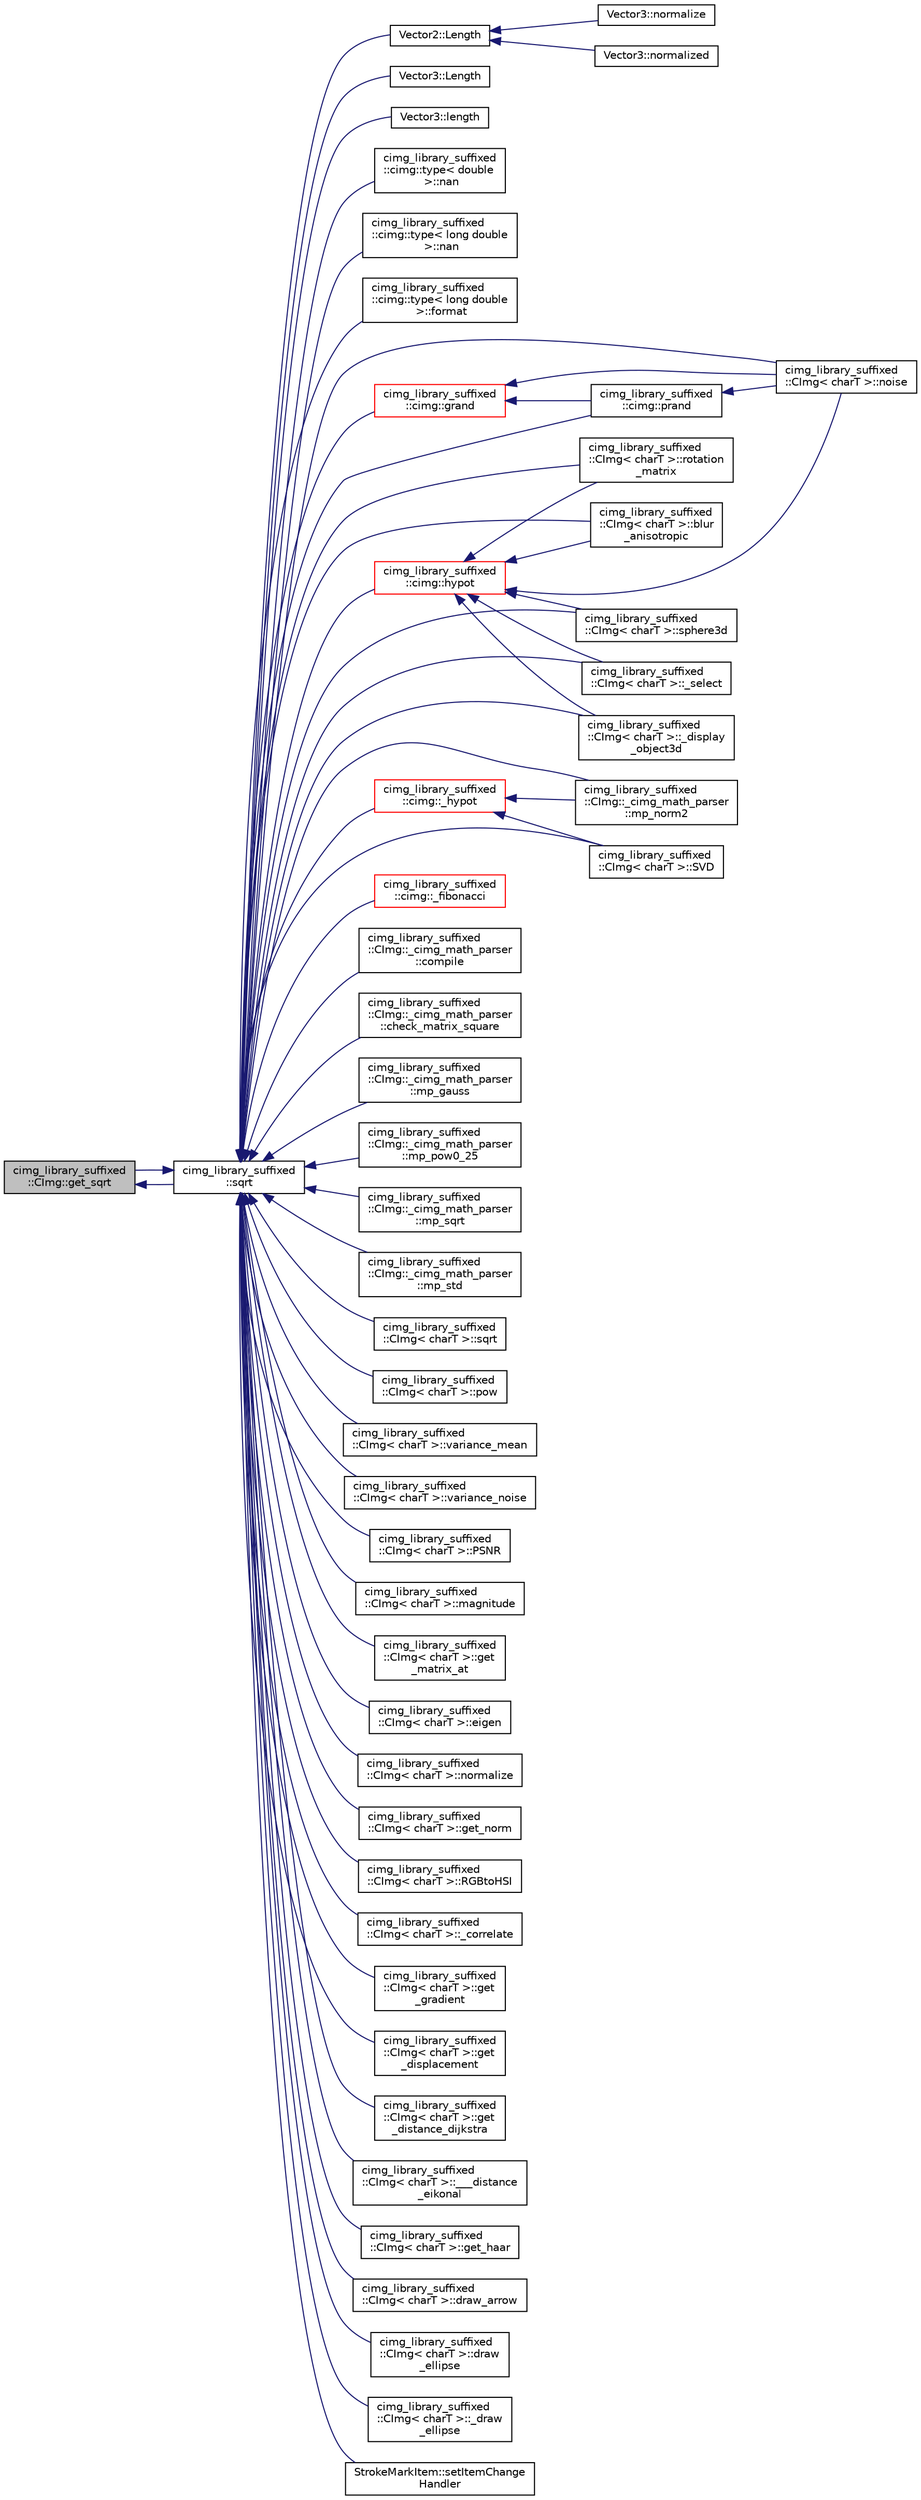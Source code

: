 digraph "cimg_library_suffixed::CImg::get_sqrt"
{
  edge [fontname="Helvetica",fontsize="10",labelfontname="Helvetica",labelfontsize="10"];
  node [fontname="Helvetica",fontsize="10",shape=record];
  rankdir="LR";
  Node2019 [label="cimg_library_suffixed\l::CImg::get_sqrt",height=0.2,width=0.4,color="black", fillcolor="grey75", style="filled", fontcolor="black"];
  Node2019 -> Node2020 [dir="back",color="midnightblue",fontsize="10",style="solid",fontname="Helvetica"];
  Node2020 [label="cimg_library_suffixed\l::sqrt",height=0.2,width=0.4,color="black", fillcolor="white", style="filled",URL="$namespacecimg__library__suffixed.html#a00d0fd9a21d8d5e8a9fa4033593e6acf"];
  Node2020 -> Node2021 [dir="back",color="midnightblue",fontsize="10",style="solid",fontname="Helvetica"];
  Node2021 [label="Vector2::Length",height=0.2,width=0.4,color="black", fillcolor="white", style="filled",URL="$class_vector2.html#a1456574eef2b9747e42c9a84f72145e1"];
  Node2021 -> Node2022 [dir="back",color="midnightblue",fontsize="10",style="solid",fontname="Helvetica"];
  Node2022 [label="Vector3::normalized",height=0.2,width=0.4,color="black", fillcolor="white", style="filled",URL="$class_vector3.html#ac41bad1b2f43442abc3b7d4c6909f2a9"];
  Node2021 -> Node2023 [dir="back",color="midnightblue",fontsize="10",style="solid",fontname="Helvetica"];
  Node2023 [label="Vector3::normalize",height=0.2,width=0.4,color="black", fillcolor="white", style="filled",URL="$class_vector3.html#a09492cd405b7d56cd836ff1fa261eaef"];
  Node2020 -> Node2024 [dir="back",color="midnightblue",fontsize="10",style="solid",fontname="Helvetica"];
  Node2024 [label="Vector3::Length",height=0.2,width=0.4,color="black", fillcolor="white", style="filled",URL="$class_vector3.html#a8bb6e472c495241786a3b430ef7d49ea"];
  Node2020 -> Node2025 [dir="back",color="midnightblue",fontsize="10",style="solid",fontname="Helvetica"];
  Node2025 [label="Vector3::length",height=0.2,width=0.4,color="black", fillcolor="white", style="filled",URL="$class_vector3.html#a880e24001b763630ecf552b0fde16488"];
  Node2020 -> Node2026 [dir="back",color="midnightblue",fontsize="10",style="solid",fontname="Helvetica"];
  Node2026 [label="cimg_library_suffixed\l::cimg::type\< double\l \>::nan",height=0.2,width=0.4,color="black", fillcolor="white", style="filled",URL="$structcimg__library__suffixed_1_1cimg_1_1type_3_01double_01_4.html#ae3c33f103b0328e4455c88a36bdccdcc"];
  Node2020 -> Node2027 [dir="back",color="midnightblue",fontsize="10",style="solid",fontname="Helvetica"];
  Node2027 [label="cimg_library_suffixed\l::cimg::type\< long double\l \>::nan",height=0.2,width=0.4,color="black", fillcolor="white", style="filled",URL="$structcimg__library__suffixed_1_1cimg_1_1type_3_01long_01double_01_4.html#a534ad4ae798d7dd30333fb9a045344b3"];
  Node2020 -> Node2028 [dir="back",color="midnightblue",fontsize="10",style="solid",fontname="Helvetica"];
  Node2028 [label="cimg_library_suffixed\l::cimg::type\< long double\l \>::format",height=0.2,width=0.4,color="black", fillcolor="white", style="filled",URL="$structcimg__library__suffixed_1_1cimg_1_1type_3_01long_01double_01_4.html#a89d8c31aa610f90c6cb16409d32954c1"];
  Node2020 -> Node2029 [dir="back",color="midnightblue",fontsize="10",style="solid",fontname="Helvetica"];
  Node2029 [label="cimg_library_suffixed\l::cimg::grand",height=0.2,width=0.4,color="red", fillcolor="white", style="filled",URL="$namespacecimg__library__suffixed_1_1cimg.html#aa12c572ad67f655e27f7b8e3e76dafa5",tooltip="Return a random variable following a gaussian distribution and a standard deviation of 1..."];
  Node2029 -> Node2030 [dir="back",color="midnightblue",fontsize="10",style="solid",fontname="Helvetica"];
  Node2030 [label="cimg_library_suffixed\l::cimg::prand",height=0.2,width=0.4,color="black", fillcolor="white", style="filled",URL="$namespacecimg__library__suffixed_1_1cimg.html#a2a18bbfb6a496d8d5a02943be8eaa936",tooltip="Return a random variable following a Poisson distribution of parameter z. "];
  Node2030 -> Node2031 [dir="back",color="midnightblue",fontsize="10",style="solid",fontname="Helvetica"];
  Node2031 [label="cimg_library_suffixed\l::CImg\< charT \>::noise",height=0.2,width=0.4,color="black", fillcolor="white", style="filled",URL="$structcimg__library__suffixed_1_1_c_img.html#a6049c651eefc3a13b8f7d1fc3ff225d7",tooltip="Add random noise to pixel values. "];
  Node2029 -> Node2031 [dir="back",color="midnightblue",fontsize="10",style="solid",fontname="Helvetica"];
  Node2020 -> Node2030 [dir="back",color="midnightblue",fontsize="10",style="solid",fontname="Helvetica"];
  Node2020 -> Node2033 [dir="back",color="midnightblue",fontsize="10",style="solid",fontname="Helvetica"];
  Node2033 [label="cimg_library_suffixed\l::cimg::hypot",height=0.2,width=0.4,color="red", fillcolor="white", style="filled",URL="$namespacecimg__library__suffixed_1_1cimg.html#af556f826a8b7acb2fbbaa5259e6d95e8",tooltip="Return sqrt(x^2 + y^2). "];
  Node2033 -> Node2034 [dir="back",color="midnightblue",fontsize="10",style="solid",fontname="Helvetica"];
  Node2034 [label="cimg_library_suffixed\l::CImg\< charT \>::rotation\l_matrix",height=0.2,width=0.4,color="black", fillcolor="white", style="filled",URL="$structcimg__library__suffixed_1_1_c_img.html#a18ba2075fe783f6b185de03695bd625f",tooltip="Return a 3x3 rotation matrix from an { axis + angle } or a quaternion. "];
  Node2033 -> Node2031 [dir="back",color="midnightblue",fontsize="10",style="solid",fontname="Helvetica"];
  Node2033 -> Node2035 [dir="back",color="midnightblue",fontsize="10",style="solid",fontname="Helvetica"];
  Node2035 [label="cimg_library_suffixed\l::CImg\< charT \>::blur\l_anisotropic",height=0.2,width=0.4,color="black", fillcolor="white", style="filled",URL="$structcimg__library__suffixed_1_1_c_img.html#af3c29f70168c4443e3f6f887834819b0",tooltip="Blur image anisotropically, directed by a field of diffusion tensors. "];
  Node2033 -> Node2037 [dir="back",color="midnightblue",fontsize="10",style="solid",fontname="Helvetica"];
  Node2037 [label="cimg_library_suffixed\l::CImg\< charT \>::sphere3d",height=0.2,width=0.4,color="black", fillcolor="white", style="filled",URL="$structcimg__library__suffixed_1_1_c_img.html#a8025573f639ba766ca2270bf10c2d00f",tooltip="Generate a 3d sphere. "];
  Node2033 -> Node2040 [dir="back",color="midnightblue",fontsize="10",style="solid",fontname="Helvetica"];
  Node2040 [label="cimg_library_suffixed\l::CImg\< charT \>::_select",height=0.2,width=0.4,color="black", fillcolor="white", style="filled",URL="$structcimg__library__suffixed_1_1_c_img.html#ad9b7141242d0b6e861a8014112ddb5b5"];
  Node2033 -> Node2041 [dir="back",color="midnightblue",fontsize="10",style="solid",fontname="Helvetica"];
  Node2041 [label="cimg_library_suffixed\l::CImg\< charT \>::_display\l_object3d",height=0.2,width=0.4,color="black", fillcolor="white", style="filled",URL="$structcimg__library__suffixed_1_1_c_img.html#a8b40db5a9818c3f961a90840b271de6c"];
  Node2020 -> Node2042 [dir="back",color="midnightblue",fontsize="10",style="solid",fontname="Helvetica"];
  Node2042 [label="cimg_library_suffixed\l::cimg::_hypot",height=0.2,width=0.4,color="red", fillcolor="white", style="filled",URL="$namespacecimg__library__suffixed_1_1cimg.html#a9e49b17ee53d34a8df49b655eb915572"];
  Node2042 -> Node2044 [dir="back",color="midnightblue",fontsize="10",style="solid",fontname="Helvetica"];
  Node2044 [label="cimg_library_suffixed\l::CImg::_cimg_math_parser\l::mp_norm2",height=0.2,width=0.4,color="black", fillcolor="white", style="filled",URL="$structcimg__library__suffixed_1_1_c_img_1_1__cimg__math__parser.html#aa468e9f75b463a6b71521143b36b0e6c"];
  Node2042 -> Node2045 [dir="back",color="midnightblue",fontsize="10",style="solid",fontname="Helvetica"];
  Node2045 [label="cimg_library_suffixed\l::CImg\< charT \>::SVD",height=0.2,width=0.4,color="black", fillcolor="white", style="filled",URL="$structcimg__library__suffixed_1_1_c_img.html#a33c8a817208b7aa571350457969e9dbe",tooltip="Compute the SVD of the instance image, viewed as a general matrix. "];
  Node2020 -> Node2046 [dir="back",color="midnightblue",fontsize="10",style="solid",fontname="Helvetica"];
  Node2046 [label="cimg_library_suffixed\l::cimg::_fibonacci",height=0.2,width=0.4,color="red", fillcolor="white", style="filled",URL="$namespacecimg__library__suffixed_1_1cimg.html#af54e8ac35c9b3c07062005881b2c4e08"];
  Node2020 -> Node2048 [dir="back",color="midnightblue",fontsize="10",style="solid",fontname="Helvetica"];
  Node2048 [label="cimg_library_suffixed\l::CImg::_cimg_math_parser\l::compile",height=0.2,width=0.4,color="black", fillcolor="white", style="filled",URL="$structcimg__library__suffixed_1_1_c_img_1_1__cimg__math__parser.html#a318c44c5d1f4f0114355f37ace87a4ae"];
  Node2020 -> Node2050 [dir="back",color="midnightblue",fontsize="10",style="solid",fontname="Helvetica"];
  Node2050 [label="cimg_library_suffixed\l::CImg::_cimg_math_parser\l::check_matrix_square",height=0.2,width=0.4,color="black", fillcolor="white", style="filled",URL="$structcimg__library__suffixed_1_1_c_img_1_1__cimg__math__parser.html#a9eaf3a1d2c38a1a1b9275604320fc1cc"];
  Node2020 -> Node2051 [dir="back",color="midnightblue",fontsize="10",style="solid",fontname="Helvetica"];
  Node2051 [label="cimg_library_suffixed\l::CImg::_cimg_math_parser\l::mp_gauss",height=0.2,width=0.4,color="black", fillcolor="white", style="filled",URL="$structcimg__library__suffixed_1_1_c_img_1_1__cimg__math__parser.html#a660dabe36da3de2426f95518b193a5d2"];
  Node2020 -> Node2044 [dir="back",color="midnightblue",fontsize="10",style="solid",fontname="Helvetica"];
  Node2020 -> Node2052 [dir="back",color="midnightblue",fontsize="10",style="solid",fontname="Helvetica"];
  Node2052 [label="cimg_library_suffixed\l::CImg::_cimg_math_parser\l::mp_pow0_25",height=0.2,width=0.4,color="black", fillcolor="white", style="filled",URL="$structcimg__library__suffixed_1_1_c_img_1_1__cimg__math__parser.html#a42f0fb80eb4594999a4e8d2d78576ef1"];
  Node2020 -> Node2053 [dir="back",color="midnightblue",fontsize="10",style="solid",fontname="Helvetica"];
  Node2053 [label="cimg_library_suffixed\l::CImg::_cimg_math_parser\l::mp_sqrt",height=0.2,width=0.4,color="black", fillcolor="white", style="filled",URL="$structcimg__library__suffixed_1_1_c_img_1_1__cimg__math__parser.html#a8442cdc97415d4a13c836be4b5c2d3e4"];
  Node2020 -> Node2054 [dir="back",color="midnightblue",fontsize="10",style="solid",fontname="Helvetica"];
  Node2054 [label="cimg_library_suffixed\l::CImg::_cimg_math_parser\l::mp_std",height=0.2,width=0.4,color="black", fillcolor="white", style="filled",URL="$structcimg__library__suffixed_1_1_c_img_1_1__cimg__math__parser.html#a4a185f2bbb7f992ad1f847585090cd5b"];
  Node2020 -> Node2055 [dir="back",color="midnightblue",fontsize="10",style="solid",fontname="Helvetica"];
  Node2055 [label="cimg_library_suffixed\l::CImg\< charT \>::sqrt",height=0.2,width=0.4,color="black", fillcolor="white", style="filled",URL="$structcimg__library__suffixed_1_1_c_img.html#a5ebfc39e6c9051ed96c353237824931f",tooltip="Compute the square root of each pixel value. "];
  Node2020 -> Node2019 [dir="back",color="midnightblue",fontsize="10",style="solid",fontname="Helvetica"];
  Node2020 -> Node2056 [dir="back",color="midnightblue",fontsize="10",style="solid",fontname="Helvetica"];
  Node2056 [label="cimg_library_suffixed\l::CImg\< charT \>::pow",height=0.2,width=0.4,color="black", fillcolor="white", style="filled",URL="$structcimg__library__suffixed_1_1_c_img.html#a56a46a3c08972775c5c2451f178be1a6",tooltip="Raise each pixel value to a specified power. "];
  Node2020 -> Node2057 [dir="back",color="midnightblue",fontsize="10",style="solid",fontname="Helvetica"];
  Node2057 [label="cimg_library_suffixed\l::CImg\< charT \>::variance_mean",height=0.2,width=0.4,color="black", fillcolor="white", style="filled",URL="$structcimg__library__suffixed_1_1_c_img.html#aae8fb87bbd9424e931c491a2f37676d4",tooltip="Return the variance as well as the average of the pixel values. "];
  Node2020 -> Node2058 [dir="back",color="midnightblue",fontsize="10",style="solid",fontname="Helvetica"];
  Node2058 [label="cimg_library_suffixed\l::CImg\< charT \>::variance_noise",height=0.2,width=0.4,color="black", fillcolor="white", style="filled",URL="$structcimg__library__suffixed_1_1_c_img.html#aaaec686e2fcdf62ca8f792013da04563",tooltip="Return estimated variance of the noise. "];
  Node2020 -> Node2059 [dir="back",color="midnightblue",fontsize="10",style="solid",fontname="Helvetica"];
  Node2059 [label="cimg_library_suffixed\l::CImg\< charT \>::PSNR",height=0.2,width=0.4,color="black", fillcolor="white", style="filled",URL="$structcimg__library__suffixed_1_1_c_img.html#a1c5936e2a0499030ddf5a2e5e07eb128",tooltip="Compute the PSNR (Peak Signal-to-Noise Ratio) between two images. "];
  Node2020 -> Node2060 [dir="back",color="midnightblue",fontsize="10",style="solid",fontname="Helvetica"];
  Node2060 [label="cimg_library_suffixed\l::CImg\< charT \>::magnitude",height=0.2,width=0.4,color="black", fillcolor="white", style="filled",URL="$structcimg__library__suffixed_1_1_c_img.html#ab5aa5a3191d2e8e631edf629a8fde719",tooltip="Compute norm of the image, viewed as a matrix. "];
  Node2020 -> Node2061 [dir="back",color="midnightblue",fontsize="10",style="solid",fontname="Helvetica"];
  Node2061 [label="cimg_library_suffixed\l::CImg\< charT \>::get\l_matrix_at",height=0.2,width=0.4,color="black", fillcolor="white", style="filled",URL="$structcimg__library__suffixed_1_1_c_img.html#aeae91fbe96e4665202c53b08573e5630",tooltip="Get (square) matrix-valued pixel located at specified position. "];
  Node2020 -> Node2062 [dir="back",color="midnightblue",fontsize="10",style="solid",fontname="Helvetica"];
  Node2062 [label="cimg_library_suffixed\l::CImg\< charT \>::eigen",height=0.2,width=0.4,color="black", fillcolor="white", style="filled",URL="$structcimg__library__suffixed_1_1_c_img.html#adbf6146771336af8f5477c89d9124941",tooltip="Compute eigenvalues and eigenvectors of the instance image, viewed as a matrix. "];
  Node2020 -> Node2045 [dir="back",color="midnightblue",fontsize="10",style="solid",fontname="Helvetica"];
  Node2020 -> Node2034 [dir="back",color="midnightblue",fontsize="10",style="solid",fontname="Helvetica"];
  Node2020 -> Node2031 [dir="back",color="midnightblue",fontsize="10",style="solid",fontname="Helvetica"];
  Node2020 -> Node2063 [dir="back",color="midnightblue",fontsize="10",style="solid",fontname="Helvetica"];
  Node2063 [label="cimg_library_suffixed\l::CImg\< charT \>::normalize",height=0.2,width=0.4,color="black", fillcolor="white", style="filled",URL="$structcimg__library__suffixed_1_1_c_img.html#acf91acd5fba09e7ecc3bb708b0a0b8dd",tooltip="Normalize multi-valued pixels of the image instance, with respect to their L2-norm. "];
  Node2020 -> Node2064 [dir="back",color="midnightblue",fontsize="10",style="solid",fontname="Helvetica"];
  Node2064 [label="cimg_library_suffixed\l::CImg\< charT \>::get_norm",height=0.2,width=0.4,color="black", fillcolor="white", style="filled",URL="$structcimg__library__suffixed_1_1_c_img.html#a4c8c93e2b41e9b3f973cb1130af80cc9",tooltip="Compute L2-norm of each multi-valued pixel of the image instance . "];
  Node2020 -> Node2065 [dir="back",color="midnightblue",fontsize="10",style="solid",fontname="Helvetica"];
  Node2065 [label="cimg_library_suffixed\l::CImg\< charT \>::RGBtoHSI",height=0.2,width=0.4,color="black", fillcolor="white", style="filled",URL="$structcimg__library__suffixed_1_1_c_img.html#ae0859700c8aaa58104b7985338246441",tooltip="Convert pixel values from RGB to HSI color spaces. "];
  Node2020 -> Node2066 [dir="back",color="midnightblue",fontsize="10",style="solid",fontname="Helvetica"];
  Node2066 [label="cimg_library_suffixed\l::CImg\< charT \>::_correlate",height=0.2,width=0.4,color="black", fillcolor="white", style="filled",URL="$structcimg__library__suffixed_1_1_c_img.html#aed98b23130078df5ad69b199d88bb261",tooltip="Correlate image by a kernel . "];
  Node2020 -> Node2035 [dir="back",color="midnightblue",fontsize="10",style="solid",fontname="Helvetica"];
  Node2020 -> Node2067 [dir="back",color="midnightblue",fontsize="10",style="solid",fontname="Helvetica"];
  Node2067 [label="cimg_library_suffixed\l::CImg\< charT \>::get\l_gradient",height=0.2,width=0.4,color="black", fillcolor="white", style="filled",URL="$structcimg__library__suffixed_1_1_c_img.html#a0b91d1efa631f475b09ff573a0dd69a4",tooltip="Return image gradient. "];
  Node2020 -> Node2068 [dir="back",color="midnightblue",fontsize="10",style="solid",fontname="Helvetica"];
  Node2068 [label="cimg_library_suffixed\l::CImg\< charT \>::get\l_displacement",height=0.2,width=0.4,color="black", fillcolor="white", style="filled",URL="$structcimg__library__suffixed_1_1_c_img.html#a91ec1cd09114c4018a78e4ea0b2df386",tooltip="Estimate displacement field between two images . "];
  Node2020 -> Node2069 [dir="back",color="midnightblue",fontsize="10",style="solid",fontname="Helvetica"];
  Node2069 [label="cimg_library_suffixed\l::CImg\< charT \>::get\l_distance_dijkstra",height=0.2,width=0.4,color="black", fillcolor="white", style="filled",URL="$structcimg__library__suffixed_1_1_c_img.html#ab461b8b649f269f33f4eedba90d1a84e",tooltip="Compute distance map to a specified value, according to a custom metric (use dijkstra algorithm) ..."];
  Node2020 -> Node2070 [dir="back",color="midnightblue",fontsize="10",style="solid",fontname="Helvetica"];
  Node2070 [label="cimg_library_suffixed\l::CImg\< charT \>::___distance\l_eikonal",height=0.2,width=0.4,color="black", fillcolor="white", style="filled",URL="$structcimg__library__suffixed_1_1_c_img.html#a4f4629e0486cbe6b5df95ed3982b4bab"];
  Node2020 -> Node2071 [dir="back",color="midnightblue",fontsize="10",style="solid",fontname="Helvetica"];
  Node2071 [label="cimg_library_suffixed\l::CImg\< charT \>::get_haar",height=0.2,width=0.4,color="black", fillcolor="white", style="filled",URL="$structcimg__library__suffixed_1_1_c_img.html#a35d89112cc5ff251f8b134209cd222f0",tooltip="Compute Haar multiscale wavelet transform . "];
  Node2020 -> Node2037 [dir="back",color="midnightblue",fontsize="10",style="solid",fontname="Helvetica"];
  Node2020 -> Node2072 [dir="back",color="midnightblue",fontsize="10",style="solid",fontname="Helvetica"];
  Node2072 [label="cimg_library_suffixed\l::CImg\< charT \>::draw_arrow",height=0.2,width=0.4,color="black", fillcolor="white", style="filled",URL="$structcimg__library__suffixed_1_1_c_img.html#aac745c02e72234bd8203a2d21c21d47f",tooltip="Draw a 2d arrow. "];
  Node2020 -> Node2073 [dir="back",color="midnightblue",fontsize="10",style="solid",fontname="Helvetica"];
  Node2073 [label="cimg_library_suffixed\l::CImg\< charT \>::draw\l_ellipse",height=0.2,width=0.4,color="black", fillcolor="white", style="filled",URL="$structcimg__library__suffixed_1_1_c_img.html#a01ac1f2dc5b6ca1c3ebaee4be8b35326",tooltip="Draw a filled 2d ellipse . "];
  Node2020 -> Node2074 [dir="back",color="midnightblue",fontsize="10",style="solid",fontname="Helvetica"];
  Node2074 [label="cimg_library_suffixed\l::CImg\< charT \>::_draw\l_ellipse",height=0.2,width=0.4,color="black", fillcolor="white", style="filled",URL="$structcimg__library__suffixed_1_1_c_img.html#aea02b9cdc8518779ac4397ed0c733757"];
  Node2020 -> Node2040 [dir="back",color="midnightblue",fontsize="10",style="solid",fontname="Helvetica"];
  Node2020 -> Node2041 [dir="back",color="midnightblue",fontsize="10",style="solid",fontname="Helvetica"];
  Node2020 -> Node2075 [dir="back",color="midnightblue",fontsize="10",style="solid",fontname="Helvetica"];
  Node2075 [label="StrokeMarkItem::setItemChange\lHandler",height=0.2,width=0.4,color="black", fillcolor="white", style="filled",URL="$class_stroke_mark_item.html#a51b28e5fdad2d44fd0e0d73f7b301860",tooltip="This function is used to set a handler to handle some state change of the item from external..."];
}
